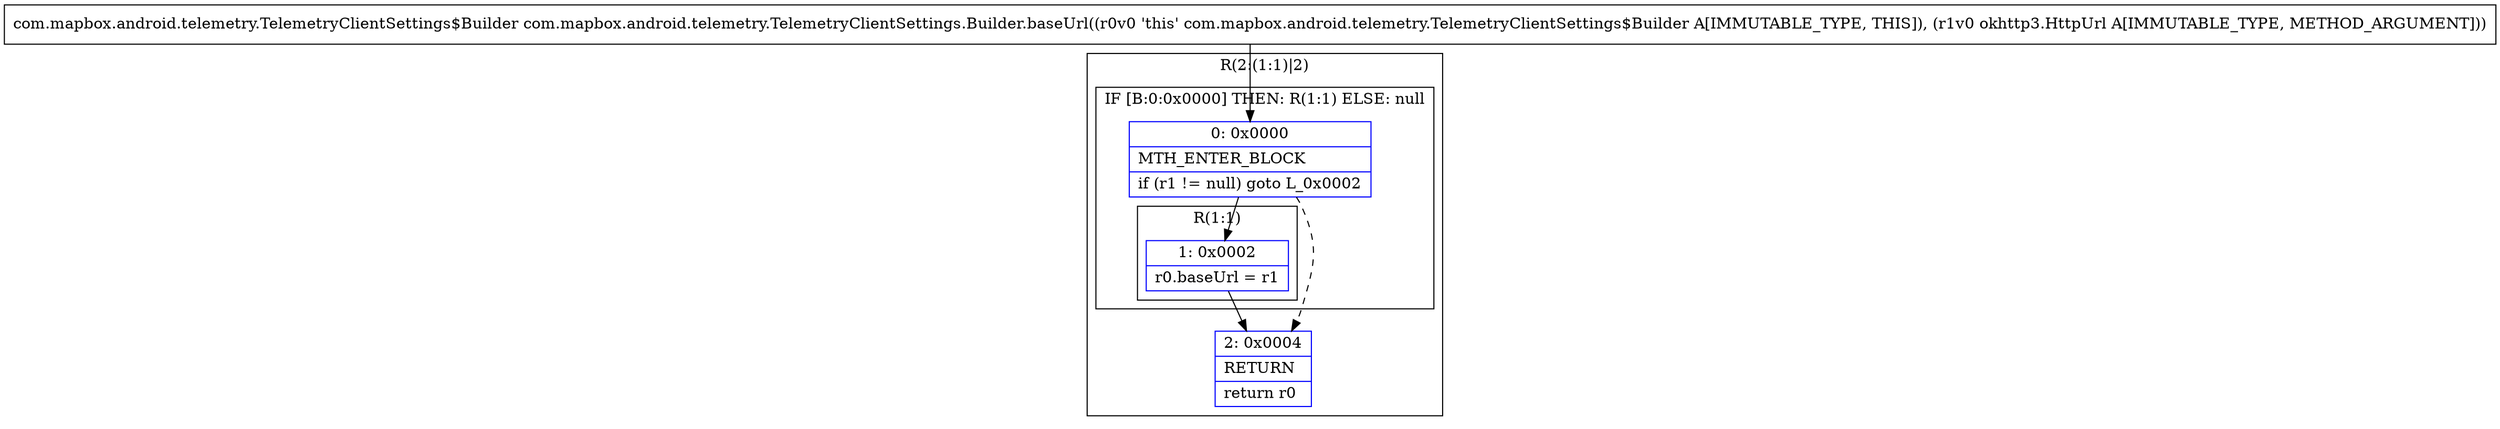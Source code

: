 digraph "CFG forcom.mapbox.android.telemetry.TelemetryClientSettings.Builder.baseUrl(Lokhttp3\/HttpUrl;)Lcom\/mapbox\/android\/telemetry\/TelemetryClientSettings$Builder;" {
subgraph cluster_Region_247618863 {
label = "R(2:(1:1)|2)";
node [shape=record,color=blue];
subgraph cluster_IfRegion_1634657406 {
label = "IF [B:0:0x0000] THEN: R(1:1) ELSE: null";
node [shape=record,color=blue];
Node_0 [shape=record,label="{0\:\ 0x0000|MTH_ENTER_BLOCK\l|if (r1 != null) goto L_0x0002\l}"];
subgraph cluster_Region_1001772424 {
label = "R(1:1)";
node [shape=record,color=blue];
Node_1 [shape=record,label="{1\:\ 0x0002|r0.baseUrl = r1\l}"];
}
}
Node_2 [shape=record,label="{2\:\ 0x0004|RETURN\l|return r0\l}"];
}
MethodNode[shape=record,label="{com.mapbox.android.telemetry.TelemetryClientSettings$Builder com.mapbox.android.telemetry.TelemetryClientSettings.Builder.baseUrl((r0v0 'this' com.mapbox.android.telemetry.TelemetryClientSettings$Builder A[IMMUTABLE_TYPE, THIS]), (r1v0 okhttp3.HttpUrl A[IMMUTABLE_TYPE, METHOD_ARGUMENT])) }"];
MethodNode -> Node_0;
Node_0 -> Node_1;
Node_0 -> Node_2[style=dashed];
Node_1 -> Node_2;
}


